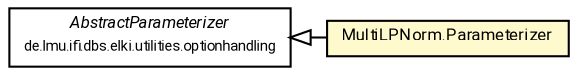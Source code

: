 #!/usr/local/bin/dot
#
# Class diagram 
# Generated by UMLGraph version R5_7_2-60-g0e99a6 (http://www.spinellis.gr/umlgraph/)
#

digraph G {
	graph [fontnames="svg"]
	edge [fontname="Roboto",fontsize=7,labelfontname="Roboto",labelfontsize=7,color="black"];
	node [fontname="Roboto",fontcolor="black",fontsize=8,shape=plaintext,margin=0,width=0,height=0];
	nodesep=0.15;
	ranksep=0.25;
	rankdir=LR;
	// de.lmu.ifi.dbs.elki.utilities.optionhandling.AbstractParameterizer
	c7160044 [label=<<table title="de.lmu.ifi.dbs.elki.utilities.optionhandling.AbstractParameterizer" border="0" cellborder="1" cellspacing="0" cellpadding="2" href="../../de/lmu/ifi/dbs/elki/utilities/optionhandling/AbstractParameterizer.html" target="_parent">
		<tr><td><table border="0" cellspacing="0" cellpadding="1">
		<tr><td align="center" balign="center"> <font face="Roboto"><i>AbstractParameterizer</i></font> </td></tr>
		<tr><td align="center" balign="center"> <font face="Roboto" point-size="7.0">de.lmu.ifi.dbs.elki.utilities.optionhandling</font> </td></tr>
		</table></td></tr>
		</table>>, URL="../../de/lmu/ifi/dbs/elki/utilities/optionhandling/AbstractParameterizer.html"];
	// tutorial.distancefunction.MultiLPNorm.Parameterizer
	c7161189 [label=<<table title="tutorial.distancefunction.MultiLPNorm.Parameterizer" border="0" cellborder="1" cellspacing="0" cellpadding="2" bgcolor="lemonChiffon" href="MultiLPNorm.Parameterizer.html" target="_parent">
		<tr><td><table border="0" cellspacing="0" cellpadding="1">
		<tr><td align="center" balign="center"> <font face="Roboto">MultiLPNorm.Parameterizer</font> </td></tr>
		</table></td></tr>
		</table>>, URL="MultiLPNorm.Parameterizer.html"];
	// tutorial.distancefunction.MultiLPNorm.Parameterizer extends de.lmu.ifi.dbs.elki.utilities.optionhandling.AbstractParameterizer
	c7160044 -> c7161189 [arrowtail=empty,dir=back,weight=10];
}

